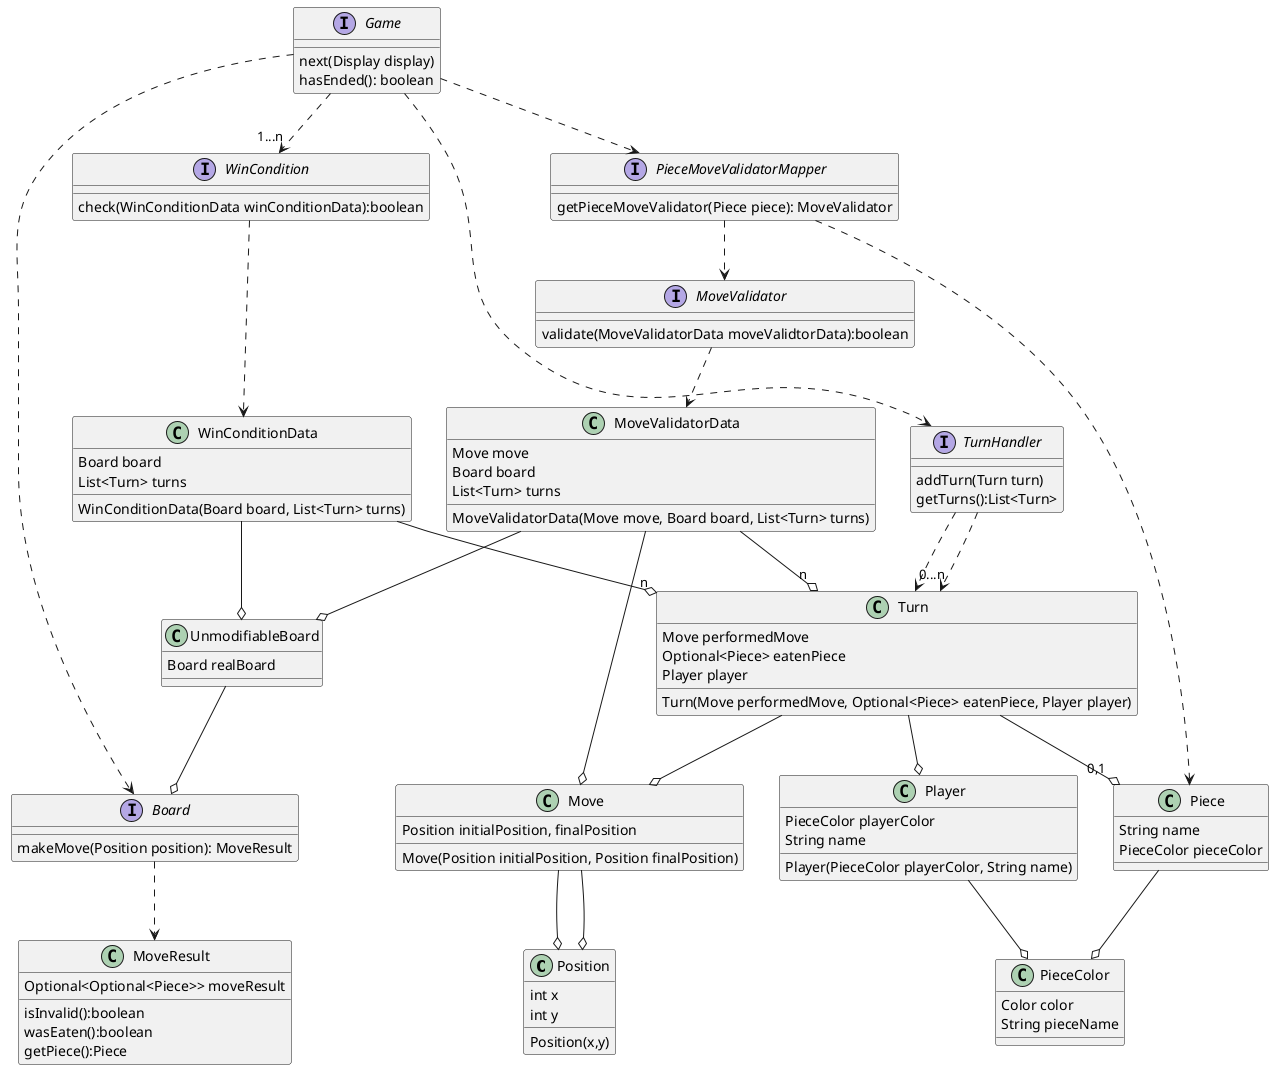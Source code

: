 @startuml Chess

class Position
Position : int x
Position : int y
' Methods
Position : Position(x,y)

class Move
Move : Position initialPosition, finalPosition
' Methods
Move : Move(Position initialPosition, Position finalPosition)
' Relationships
Move --o Position
Move --o Position

class MoveValidatorData
MoveValidatorData : Move move
MoveValidatorData : Board board
MoveValidatorData : List<Turn> turns
' Methods
MoveValidatorData : MoveValidatorData(Move move, Board board, List<Turn> turns)
' Relationships
MoveValidatorData --o Move
MoveValidatorData --o UnmodifiableBoard
MoveValidatorData --o "n" Turn

class WinConditionData
WinConditionData : Board board
WinConditionData : List<Turn> turns
' Methods
WinConditionData : WinConditionData(Board board, List<Turn> turns)
' Relationships
WinConditionData --o UnmodifiableBoard
WinConditionData --o "n" Turn

class Turn
Turn : Move performedMove
Turn : Optional<Piece> eatenPiece
Turn : Player player
' Methods
Turn : Turn(Move performedMove, Optional<Piece> eatenPiece, Player player)
' Relationships
Turn --o Move
Turn --o "0,1" Piece
Turn --o Player

class Player
Player : PieceColor playerColor
Player : String name
' Methods
Player : Player(PieceColor playerColor, String name)
' Relationships
Player --o PieceColor

class PieceColor
PieceColor : Color color
PieceColor : String pieceName


class UnmodifiableBoard
UnmodifiableBoard : Board realBoard
UnmodifiableBoard --o Board

class Piece
Piece : String name
Piece : PieceColor pieceColor
' Relationships
Piece --o PieceColor

' No me gusta, cambiar
class MoveResult
MoveResult : Optional<Optional<Piece>> moveResult
MoveResult : isInvalid():boolean
MoveResult : wasEaten():boolean
MoveResult : getPiece():Piece

interface MoveValidator
MoveValidator : validate(MoveValidatorData moveValidtorData):boolean
' Relationships
MoveValidator ..> MoveValidatorData

interface Board
Board : makeMove(Position position): MoveResult
' Relationships
Board ..> MoveResult

interface WinCondition
WinCondition : check(WinConditionData winConditionData):boolean
' Relationships
WinCondition ..> WinConditionData

interface PieceMoveValidatorMapper
PieceMoveValidatorMapper : getPieceMoveValidator(Piece piece): MoveValidator
' Relationships
PieceMoveValidatorMapper ..> Piece
PieceMoveValidatorMapper ..> MoveValidator

interface TurnHandler
TurnHandler : addTurn(Turn turn)
TurnHandler : getTurns():List<Turn>
' Relationships
TurnHandler ..> Turn
TurnHandler ..> "0...n" Turn

interface Game
Game : next(Display display)
Game : hasEnded(): boolean
' Relationships
Game ..> TurnHandler
Game ..> PieceMoveValidatorMapper
Game ..> Board
Game ..> "1...n" WinCondition

' Se llaman movement restrictions
' Las win conditions siempre van a usar WinConditionData y nunca va a cambiar. Pasar un puntero pero que no lo pueda editar maybe mejor?
' MoveValidatorData los mismo ue arriba peeero el move si cambia entonces eso si pasar por el metodo?
@enduml
